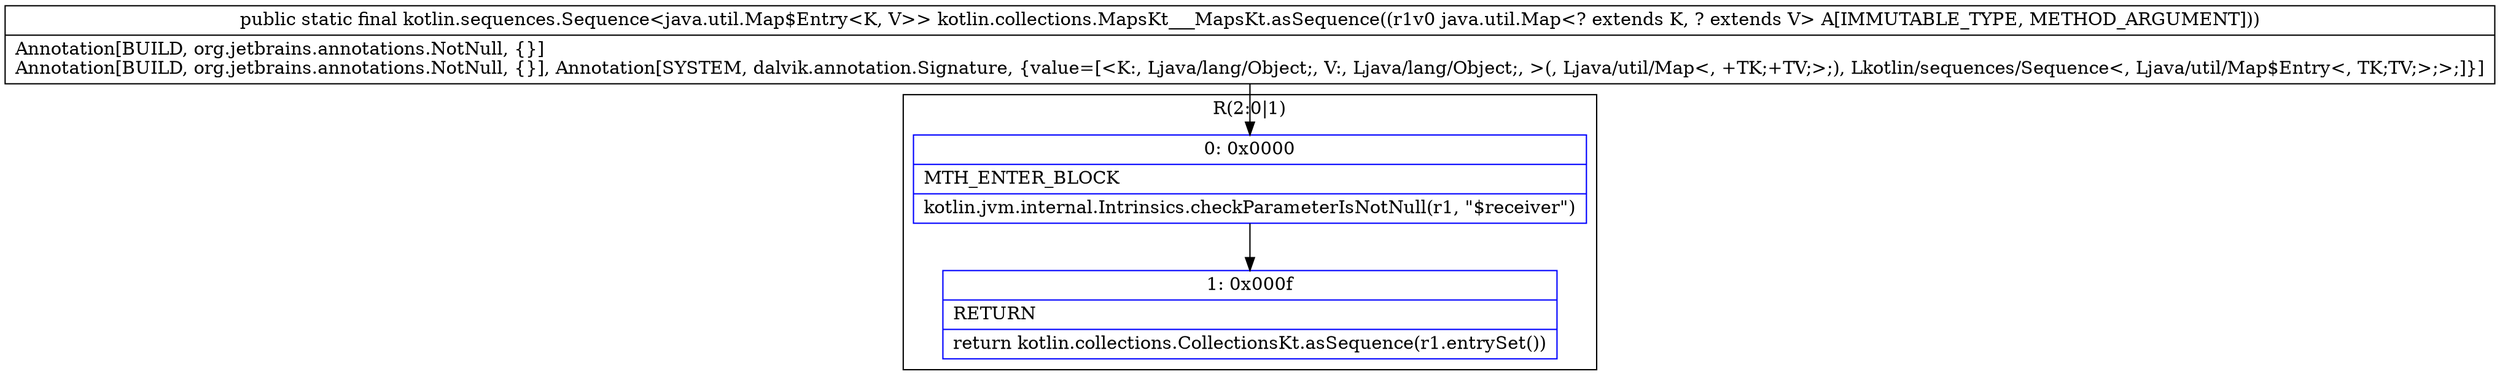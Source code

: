 digraph "CFG forkotlin.collections.MapsKt___MapsKt.asSequence(Ljava\/util\/Map;)Lkotlin\/sequences\/Sequence;" {
subgraph cluster_Region_1769289381 {
label = "R(2:0|1)";
node [shape=record,color=blue];
Node_0 [shape=record,label="{0\:\ 0x0000|MTH_ENTER_BLOCK\l|kotlin.jvm.internal.Intrinsics.checkParameterIsNotNull(r1, \"$receiver\")\l}"];
Node_1 [shape=record,label="{1\:\ 0x000f|RETURN\l|return kotlin.collections.CollectionsKt.asSequence(r1.entrySet())\l}"];
}
MethodNode[shape=record,label="{public static final kotlin.sequences.Sequence\<java.util.Map$Entry\<K, V\>\> kotlin.collections.MapsKt___MapsKt.asSequence((r1v0 java.util.Map\<? extends K, ? extends V\> A[IMMUTABLE_TYPE, METHOD_ARGUMENT]))  | Annotation[BUILD, org.jetbrains.annotations.NotNull, \{\}]\lAnnotation[BUILD, org.jetbrains.annotations.NotNull, \{\}], Annotation[SYSTEM, dalvik.annotation.Signature, \{value=[\<K:, Ljava\/lang\/Object;, V:, Ljava\/lang\/Object;, \>(, Ljava\/util\/Map\<, +TK;+TV;\>;), Lkotlin\/sequences\/Sequence\<, Ljava\/util\/Map$Entry\<, TK;TV;\>;\>;]\}]\l}"];
MethodNode -> Node_0;
Node_0 -> Node_1;
}

